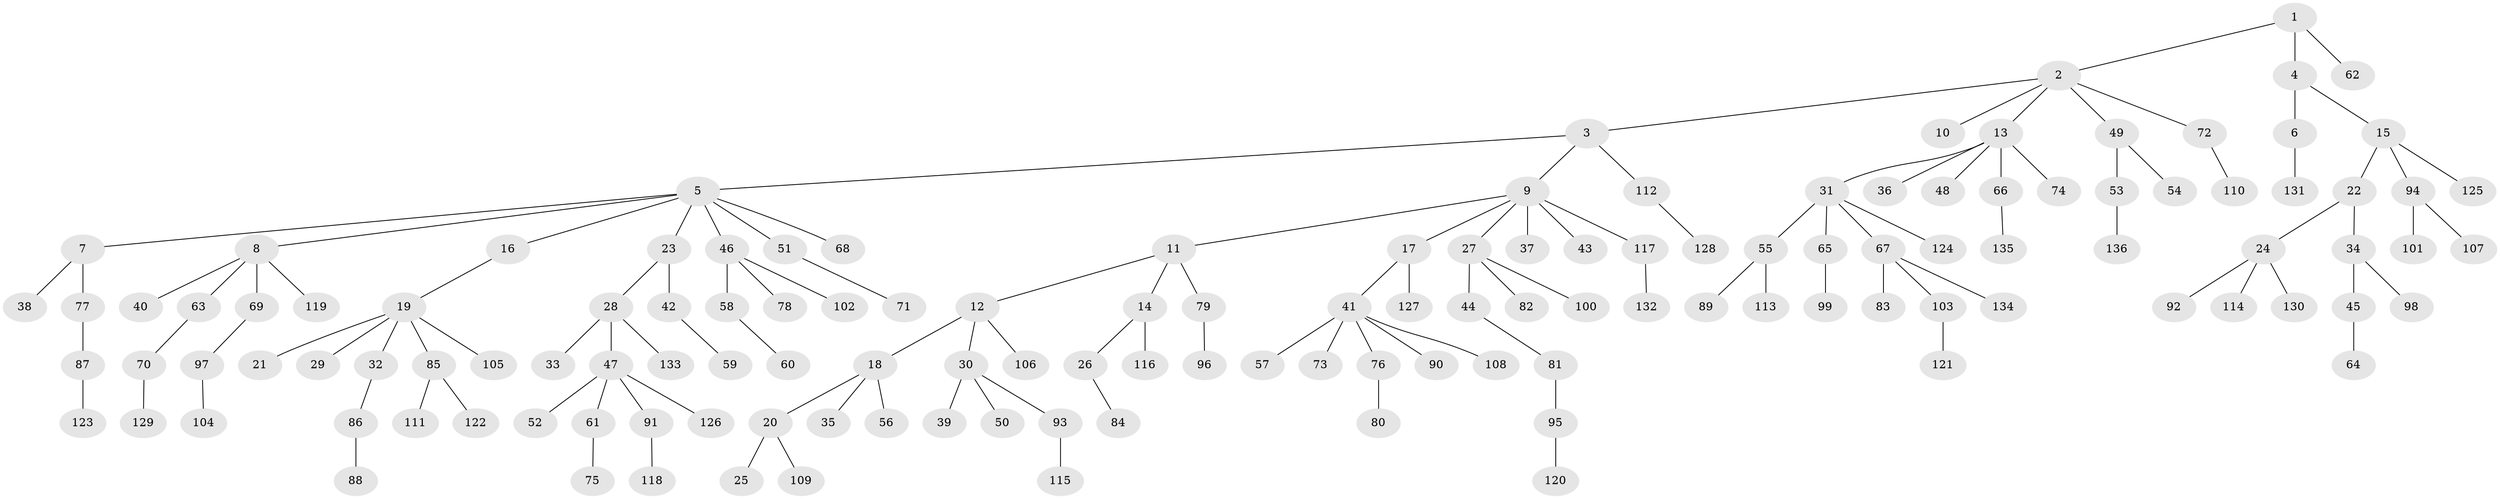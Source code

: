 // coarse degree distribution, {2: 0.21649484536082475, 5: 0.041237113402061855, 4: 0.030927835051546393, 3: 0.14432989690721648, 7: 0.010309278350515464, 1: 0.5257731958762887, 6: 0.030927835051546393}
// Generated by graph-tools (version 1.1) at 2025/51/03/04/25 22:51:56]
// undirected, 136 vertices, 135 edges
graph export_dot {
  node [color=gray90,style=filled];
  1;
  2;
  3;
  4;
  5;
  6;
  7;
  8;
  9;
  10;
  11;
  12;
  13;
  14;
  15;
  16;
  17;
  18;
  19;
  20;
  21;
  22;
  23;
  24;
  25;
  26;
  27;
  28;
  29;
  30;
  31;
  32;
  33;
  34;
  35;
  36;
  37;
  38;
  39;
  40;
  41;
  42;
  43;
  44;
  45;
  46;
  47;
  48;
  49;
  50;
  51;
  52;
  53;
  54;
  55;
  56;
  57;
  58;
  59;
  60;
  61;
  62;
  63;
  64;
  65;
  66;
  67;
  68;
  69;
  70;
  71;
  72;
  73;
  74;
  75;
  76;
  77;
  78;
  79;
  80;
  81;
  82;
  83;
  84;
  85;
  86;
  87;
  88;
  89;
  90;
  91;
  92;
  93;
  94;
  95;
  96;
  97;
  98;
  99;
  100;
  101;
  102;
  103;
  104;
  105;
  106;
  107;
  108;
  109;
  110;
  111;
  112;
  113;
  114;
  115;
  116;
  117;
  118;
  119;
  120;
  121;
  122;
  123;
  124;
  125;
  126;
  127;
  128;
  129;
  130;
  131;
  132;
  133;
  134;
  135;
  136;
  1 -- 2;
  1 -- 4;
  1 -- 62;
  2 -- 3;
  2 -- 10;
  2 -- 13;
  2 -- 49;
  2 -- 72;
  3 -- 5;
  3 -- 9;
  3 -- 112;
  4 -- 6;
  4 -- 15;
  5 -- 7;
  5 -- 8;
  5 -- 16;
  5 -- 23;
  5 -- 46;
  5 -- 51;
  5 -- 68;
  6 -- 131;
  7 -- 38;
  7 -- 77;
  8 -- 40;
  8 -- 63;
  8 -- 69;
  8 -- 119;
  9 -- 11;
  9 -- 17;
  9 -- 27;
  9 -- 37;
  9 -- 43;
  9 -- 117;
  11 -- 12;
  11 -- 14;
  11 -- 79;
  12 -- 18;
  12 -- 30;
  12 -- 106;
  13 -- 31;
  13 -- 36;
  13 -- 48;
  13 -- 66;
  13 -- 74;
  14 -- 26;
  14 -- 116;
  15 -- 22;
  15 -- 94;
  15 -- 125;
  16 -- 19;
  17 -- 41;
  17 -- 127;
  18 -- 20;
  18 -- 35;
  18 -- 56;
  19 -- 21;
  19 -- 29;
  19 -- 32;
  19 -- 85;
  19 -- 105;
  20 -- 25;
  20 -- 109;
  22 -- 24;
  22 -- 34;
  23 -- 28;
  23 -- 42;
  24 -- 92;
  24 -- 114;
  24 -- 130;
  26 -- 84;
  27 -- 44;
  27 -- 82;
  27 -- 100;
  28 -- 33;
  28 -- 47;
  28 -- 133;
  30 -- 39;
  30 -- 50;
  30 -- 93;
  31 -- 55;
  31 -- 65;
  31 -- 67;
  31 -- 124;
  32 -- 86;
  34 -- 45;
  34 -- 98;
  41 -- 57;
  41 -- 73;
  41 -- 76;
  41 -- 90;
  41 -- 108;
  42 -- 59;
  44 -- 81;
  45 -- 64;
  46 -- 58;
  46 -- 78;
  46 -- 102;
  47 -- 52;
  47 -- 61;
  47 -- 91;
  47 -- 126;
  49 -- 53;
  49 -- 54;
  51 -- 71;
  53 -- 136;
  55 -- 89;
  55 -- 113;
  58 -- 60;
  61 -- 75;
  63 -- 70;
  65 -- 99;
  66 -- 135;
  67 -- 83;
  67 -- 103;
  67 -- 134;
  69 -- 97;
  70 -- 129;
  72 -- 110;
  76 -- 80;
  77 -- 87;
  79 -- 96;
  81 -- 95;
  85 -- 111;
  85 -- 122;
  86 -- 88;
  87 -- 123;
  91 -- 118;
  93 -- 115;
  94 -- 101;
  94 -- 107;
  95 -- 120;
  97 -- 104;
  103 -- 121;
  112 -- 128;
  117 -- 132;
}
